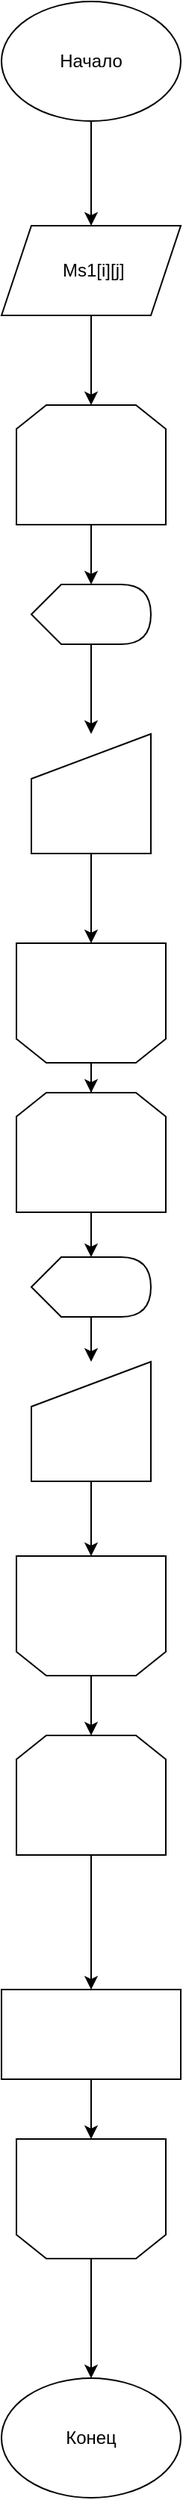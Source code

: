 <mxfile version="13.6.9" type="github">
  <diagram id="DASJKnx0P65O3IHvTqYv" name="Page-1">
    <mxGraphModel dx="540" dy="939" grid="1" gridSize="10" guides="1" tooltips="1" connect="1" arrows="1" fold="1" page="1" pageScale="1" pageWidth="827" pageHeight="1169" math="0" shadow="0">
      <root>
        <mxCell id="0" />
        <mxCell id="1" parent="0" />
        <mxCell id="UERTb_GsQLjUCMV_EsCh-6" value="" style="edgeStyle=orthogonalEdgeStyle;rounded=0;orthogonalLoop=1;jettySize=auto;html=1;" edge="1" parent="1" source="UERTb_GsQLjUCMV_EsCh-4" target="UERTb_GsQLjUCMV_EsCh-5">
          <mxGeometry relative="1" as="geometry" />
        </mxCell>
        <mxCell id="UERTb_GsQLjUCMV_EsCh-4" value="Начало" style="ellipse;whiteSpace=wrap;html=1;" vertex="1" parent="1">
          <mxGeometry x="130" width="120" height="80" as="geometry" />
        </mxCell>
        <mxCell id="UERTb_GsQLjUCMV_EsCh-8" value="" style="edgeStyle=orthogonalEdgeStyle;rounded=0;orthogonalLoop=1;jettySize=auto;html=1;" edge="1" parent="1" source="UERTb_GsQLjUCMV_EsCh-5" target="UERTb_GsQLjUCMV_EsCh-7">
          <mxGeometry relative="1" as="geometry" />
        </mxCell>
        <mxCell id="UERTb_GsQLjUCMV_EsCh-5" value="&amp;nbsp;Ms1[i][j]" style="shape=parallelogram;perimeter=parallelogramPerimeter;whiteSpace=wrap;html=1;fixedSize=1;" vertex="1" parent="1">
          <mxGeometry x="130" y="150" width="120" height="60" as="geometry" />
        </mxCell>
        <mxCell id="UERTb_GsQLjUCMV_EsCh-10" value="" style="edgeStyle=orthogonalEdgeStyle;rounded=0;orthogonalLoop=1;jettySize=auto;html=1;" edge="1" parent="1" source="UERTb_GsQLjUCMV_EsCh-7" target="UERTb_GsQLjUCMV_EsCh-9">
          <mxGeometry relative="1" as="geometry" />
        </mxCell>
        <mxCell id="UERTb_GsQLjUCMV_EsCh-7" value="" style="shape=loopLimit;whiteSpace=wrap;html=1;" vertex="1" parent="1">
          <mxGeometry x="140" y="270" width="100" height="80" as="geometry" />
        </mxCell>
        <mxCell id="UERTb_GsQLjUCMV_EsCh-12" value="" style="edgeStyle=orthogonalEdgeStyle;rounded=0;orthogonalLoop=1;jettySize=auto;html=1;" edge="1" parent="1" source="UERTb_GsQLjUCMV_EsCh-9" target="UERTb_GsQLjUCMV_EsCh-11">
          <mxGeometry relative="1" as="geometry" />
        </mxCell>
        <mxCell id="UERTb_GsQLjUCMV_EsCh-9" value="" style="shape=display;whiteSpace=wrap;html=1;" vertex="1" parent="1">
          <mxGeometry x="150" y="390" width="80" height="40" as="geometry" />
        </mxCell>
        <mxCell id="UERTb_GsQLjUCMV_EsCh-15" value="" style="edgeStyle=orthogonalEdgeStyle;rounded=0;orthogonalLoop=1;jettySize=auto;html=1;" edge="1" parent="1" source="UERTb_GsQLjUCMV_EsCh-11" target="UERTb_GsQLjUCMV_EsCh-13">
          <mxGeometry relative="1" as="geometry" />
        </mxCell>
        <mxCell id="UERTb_GsQLjUCMV_EsCh-11" value="" style="shape=manualInput;whiteSpace=wrap;html=1;" vertex="1" parent="1">
          <mxGeometry x="150" y="490" width="80" height="80" as="geometry" />
        </mxCell>
        <mxCell id="UERTb_GsQLjUCMV_EsCh-17" value="" style="edgeStyle=orthogonalEdgeStyle;rounded=0;orthogonalLoop=1;jettySize=auto;html=1;" edge="1" parent="1" source="UERTb_GsQLjUCMV_EsCh-13" target="UERTb_GsQLjUCMV_EsCh-16">
          <mxGeometry relative="1" as="geometry" />
        </mxCell>
        <mxCell id="UERTb_GsQLjUCMV_EsCh-13" value="" style="shape=loopLimit;whiteSpace=wrap;html=1;direction=west;" vertex="1" parent="1">
          <mxGeometry x="140" y="630" width="100" height="80" as="geometry" />
        </mxCell>
        <mxCell id="UERTb_GsQLjUCMV_EsCh-21" value="" style="edgeStyle=orthogonalEdgeStyle;rounded=0;orthogonalLoop=1;jettySize=auto;html=1;" edge="1" parent="1" source="UERTb_GsQLjUCMV_EsCh-24" target="UERTb_GsQLjUCMV_EsCh-20">
          <mxGeometry relative="1" as="geometry" />
        </mxCell>
        <mxCell id="UERTb_GsQLjUCMV_EsCh-16" value="" style="shape=loopLimit;whiteSpace=wrap;html=1;direction=east;" vertex="1" parent="1">
          <mxGeometry x="140" y="730" width="100" height="80" as="geometry" />
        </mxCell>
        <mxCell id="UERTb_GsQLjUCMV_EsCh-23" value="" style="edgeStyle=orthogonalEdgeStyle;rounded=0;orthogonalLoop=1;jettySize=auto;html=1;" edge="1" parent="1" source="UERTb_GsQLjUCMV_EsCh-20" target="UERTb_GsQLjUCMV_EsCh-22">
          <mxGeometry relative="1" as="geometry" />
        </mxCell>
        <mxCell id="UERTb_GsQLjUCMV_EsCh-20" value="" style="shape=manualInput;whiteSpace=wrap;html=1;" vertex="1" parent="1">
          <mxGeometry x="150" y="910" width="80" height="80" as="geometry" />
        </mxCell>
        <mxCell id="UERTb_GsQLjUCMV_EsCh-27" value="" style="edgeStyle=orthogonalEdgeStyle;rounded=0;orthogonalLoop=1;jettySize=auto;html=1;" edge="1" parent="1" source="UERTb_GsQLjUCMV_EsCh-22" target="UERTb_GsQLjUCMV_EsCh-26">
          <mxGeometry relative="1" as="geometry" />
        </mxCell>
        <mxCell id="UERTb_GsQLjUCMV_EsCh-22" value="" style="shape=loopLimit;whiteSpace=wrap;html=1;direction=west;" vertex="1" parent="1">
          <mxGeometry x="140" y="1040" width="100" height="80" as="geometry" />
        </mxCell>
        <mxCell id="UERTb_GsQLjUCMV_EsCh-24" value="" style="shape=display;whiteSpace=wrap;html=1;" vertex="1" parent="1">
          <mxGeometry x="150" y="840" width="80" height="40" as="geometry" />
        </mxCell>
        <mxCell id="UERTb_GsQLjUCMV_EsCh-25" value="" style="edgeStyle=orthogonalEdgeStyle;rounded=0;orthogonalLoop=1;jettySize=auto;html=1;" edge="1" parent="1" source="UERTb_GsQLjUCMV_EsCh-16" target="UERTb_GsQLjUCMV_EsCh-24">
          <mxGeometry relative="1" as="geometry">
            <mxPoint x="190" y="810" as="sourcePoint" />
            <mxPoint x="190" y="910" as="targetPoint" />
          </mxGeometry>
        </mxCell>
        <mxCell id="UERTb_GsQLjUCMV_EsCh-29" value="" style="edgeStyle=orthogonalEdgeStyle;rounded=0;orthogonalLoop=1;jettySize=auto;html=1;" edge="1" parent="1" source="UERTb_GsQLjUCMV_EsCh-26" target="UERTb_GsQLjUCMV_EsCh-28">
          <mxGeometry relative="1" as="geometry" />
        </mxCell>
        <mxCell id="UERTb_GsQLjUCMV_EsCh-26" value="" style="shape=loopLimit;whiteSpace=wrap;html=1;direction=east;" vertex="1" parent="1">
          <mxGeometry x="140" y="1160" width="100" height="80" as="geometry" />
        </mxCell>
        <mxCell id="UERTb_GsQLjUCMV_EsCh-31" value="" style="edgeStyle=orthogonalEdgeStyle;rounded=0;orthogonalLoop=1;jettySize=auto;html=1;" edge="1" parent="1" source="UERTb_GsQLjUCMV_EsCh-28" target="UERTb_GsQLjUCMV_EsCh-30">
          <mxGeometry relative="1" as="geometry" />
        </mxCell>
        <mxCell id="UERTb_GsQLjUCMV_EsCh-28" value="" style="whiteSpace=wrap;html=1;" vertex="1" parent="1">
          <mxGeometry x="130" y="1330" width="120" height="60" as="geometry" />
        </mxCell>
        <mxCell id="UERTb_GsQLjUCMV_EsCh-33" value="" style="edgeStyle=orthogonalEdgeStyle;rounded=0;orthogonalLoop=1;jettySize=auto;html=1;" edge="1" parent="1" source="UERTb_GsQLjUCMV_EsCh-30" target="UERTb_GsQLjUCMV_EsCh-32">
          <mxGeometry relative="1" as="geometry" />
        </mxCell>
        <mxCell id="UERTb_GsQLjUCMV_EsCh-30" value="" style="shape=loopLimit;whiteSpace=wrap;html=1;direction=west;" vertex="1" parent="1">
          <mxGeometry x="140" y="1430" width="100" height="80" as="geometry" />
        </mxCell>
        <mxCell id="UERTb_GsQLjUCMV_EsCh-32" value="Конец" style="ellipse;whiteSpace=wrap;html=1;" vertex="1" parent="1">
          <mxGeometry x="130" y="1590" width="120" height="80" as="geometry" />
        </mxCell>
      </root>
    </mxGraphModel>
  </diagram>
</mxfile>
